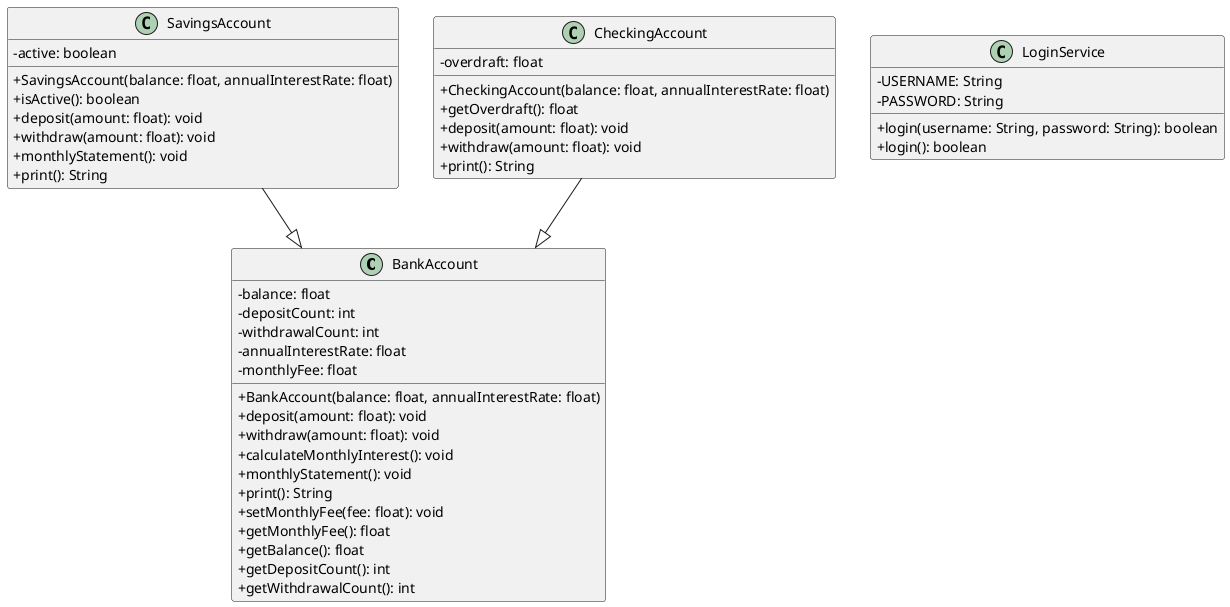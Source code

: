 @startuml Cuenta Bancaria
skinparam classAttributeIconSize 0

' ---------------- Base class ----------------
class BankAccount {
    - balance: float
    - depositCount: int
    - withdrawalCount: int
    - annualInterestRate: float
    - monthlyFee: float

    + BankAccount(balance: float, annualInterestRate: float)
    + deposit(amount: float): void
    + withdraw(amount: float): void
    + calculateMonthlyInterest(): void
    + monthlyStatement(): void
    + print(): String
    + setMonthlyFee(fee: float): void
    + getMonthlyFee(): float
    + getBalance(): float
    + getDepositCount(): int
    + getWithdrawalCount(): int
}

' ---------------- SavingsAccount ----------------
class SavingsAccount {
    - active: boolean

    + SavingsAccount(balance: float, annualInterestRate: float)
    + isActive(): boolean
    + deposit(amount: float): void
    + withdraw(amount: float): void
    + monthlyStatement(): void
    + print(): String
}

SavingsAccount --|> BankAccount

' ---------------- CheckingAccount ----------------
class CheckingAccount {
    - overdraft: float

    + CheckingAccount(balance: float, annualInterestRate: float)
    + getOverdraft(): float
    + deposit(amount: float): void
    + withdraw(amount: float): void
    + print(): String
}

CheckingAccount --|> BankAccount

' ---------------- LoginService ----------------
class LoginService {
    - USERNAME: String
    - PASSWORD: String

    + login(username: String, password: String): boolean
    + login(): boolean
}

@enduml